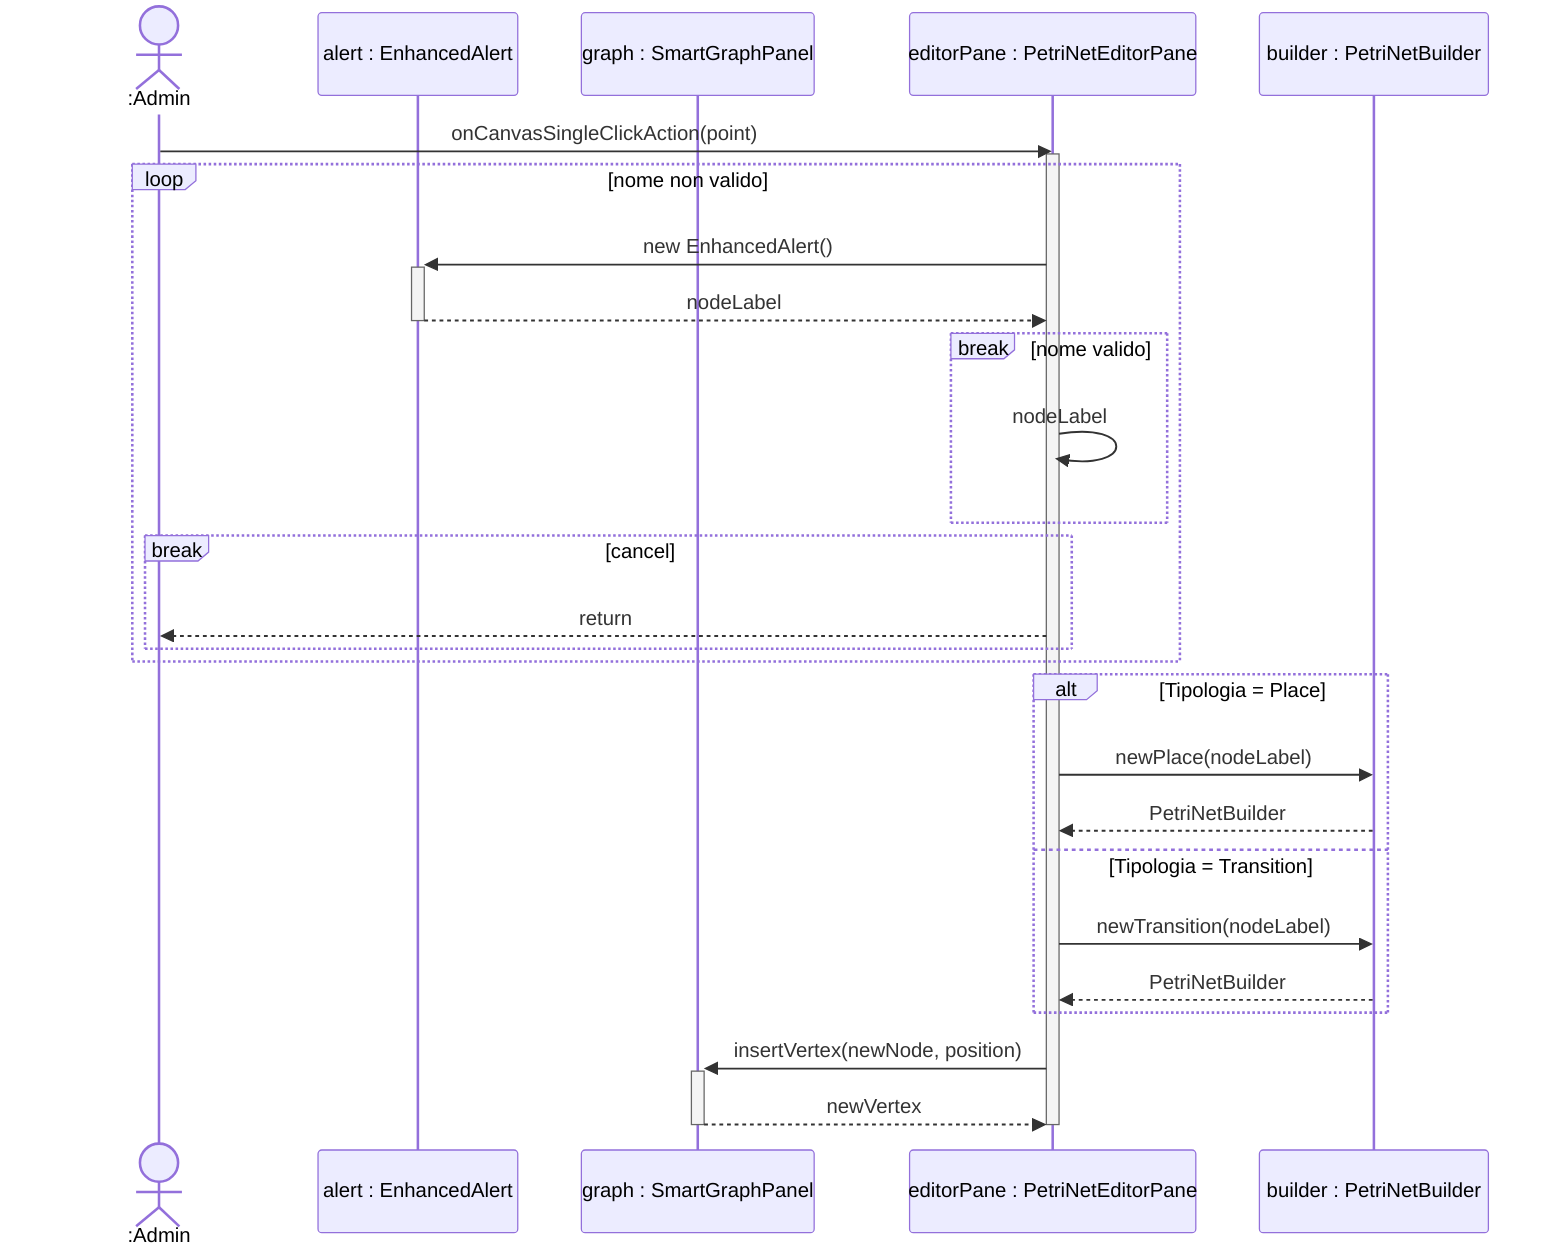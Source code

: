 sequenceDiagram
    actor Admin as :Admin
    participant Popup as alert : EnhancedAlert
    participant GraphView as graph : SmartGraphPanel
    participant EditorPane as editorPane : PetriNetEditorPane
    participant Builder as builder : PetriNetBuilder


    Admin->>EditorPane: onCanvasSingleClickAction(point)
    activate EditorPane
    loop nome non valido
        EditorPane->>+Popup: new EnhancedAlert()
        Popup-->>-EditorPane: nodeLabel
        break nome valido
            EditorPane->>EditorPane: nodeLabel
        end
        break cancel
            EditorPane-->>Admin: return
        end
    end

        alt Tipologia = Place
            EditorPane->>Builder: newPlace(nodeLabel)
            Builder-->>EditorPane: PetriNetBuilder

        else Tipologia = Transition
        EditorPane->>Builder: newTransition(nodeLabel)
        Builder-->>EditorPane: PetriNetBuilder
        end

        EditorPane->>+GraphView: insertVertex(newNode, position)
        GraphView-->>-EditorPane: newVertex

    deactivate EditorPane